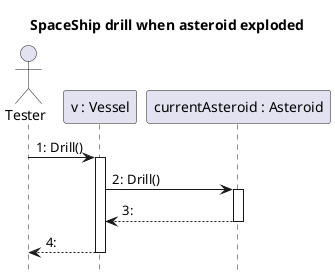 @startuml
hide footbox
autonumber "0:"
title SpaceShip drill when asteroid exploded

actor Tester as Tester
participant "v : Vessel" as v
participant "currentAsteroid : Asteroid" as currentAsteroid

Tester -> v : Drill()
activate v

v -> currentAsteroid : Drill()
activate currentAsteroid

currentAsteroid --> v 
deactivate currentAsteroid

v --> Tester
deactivate v

@enduml